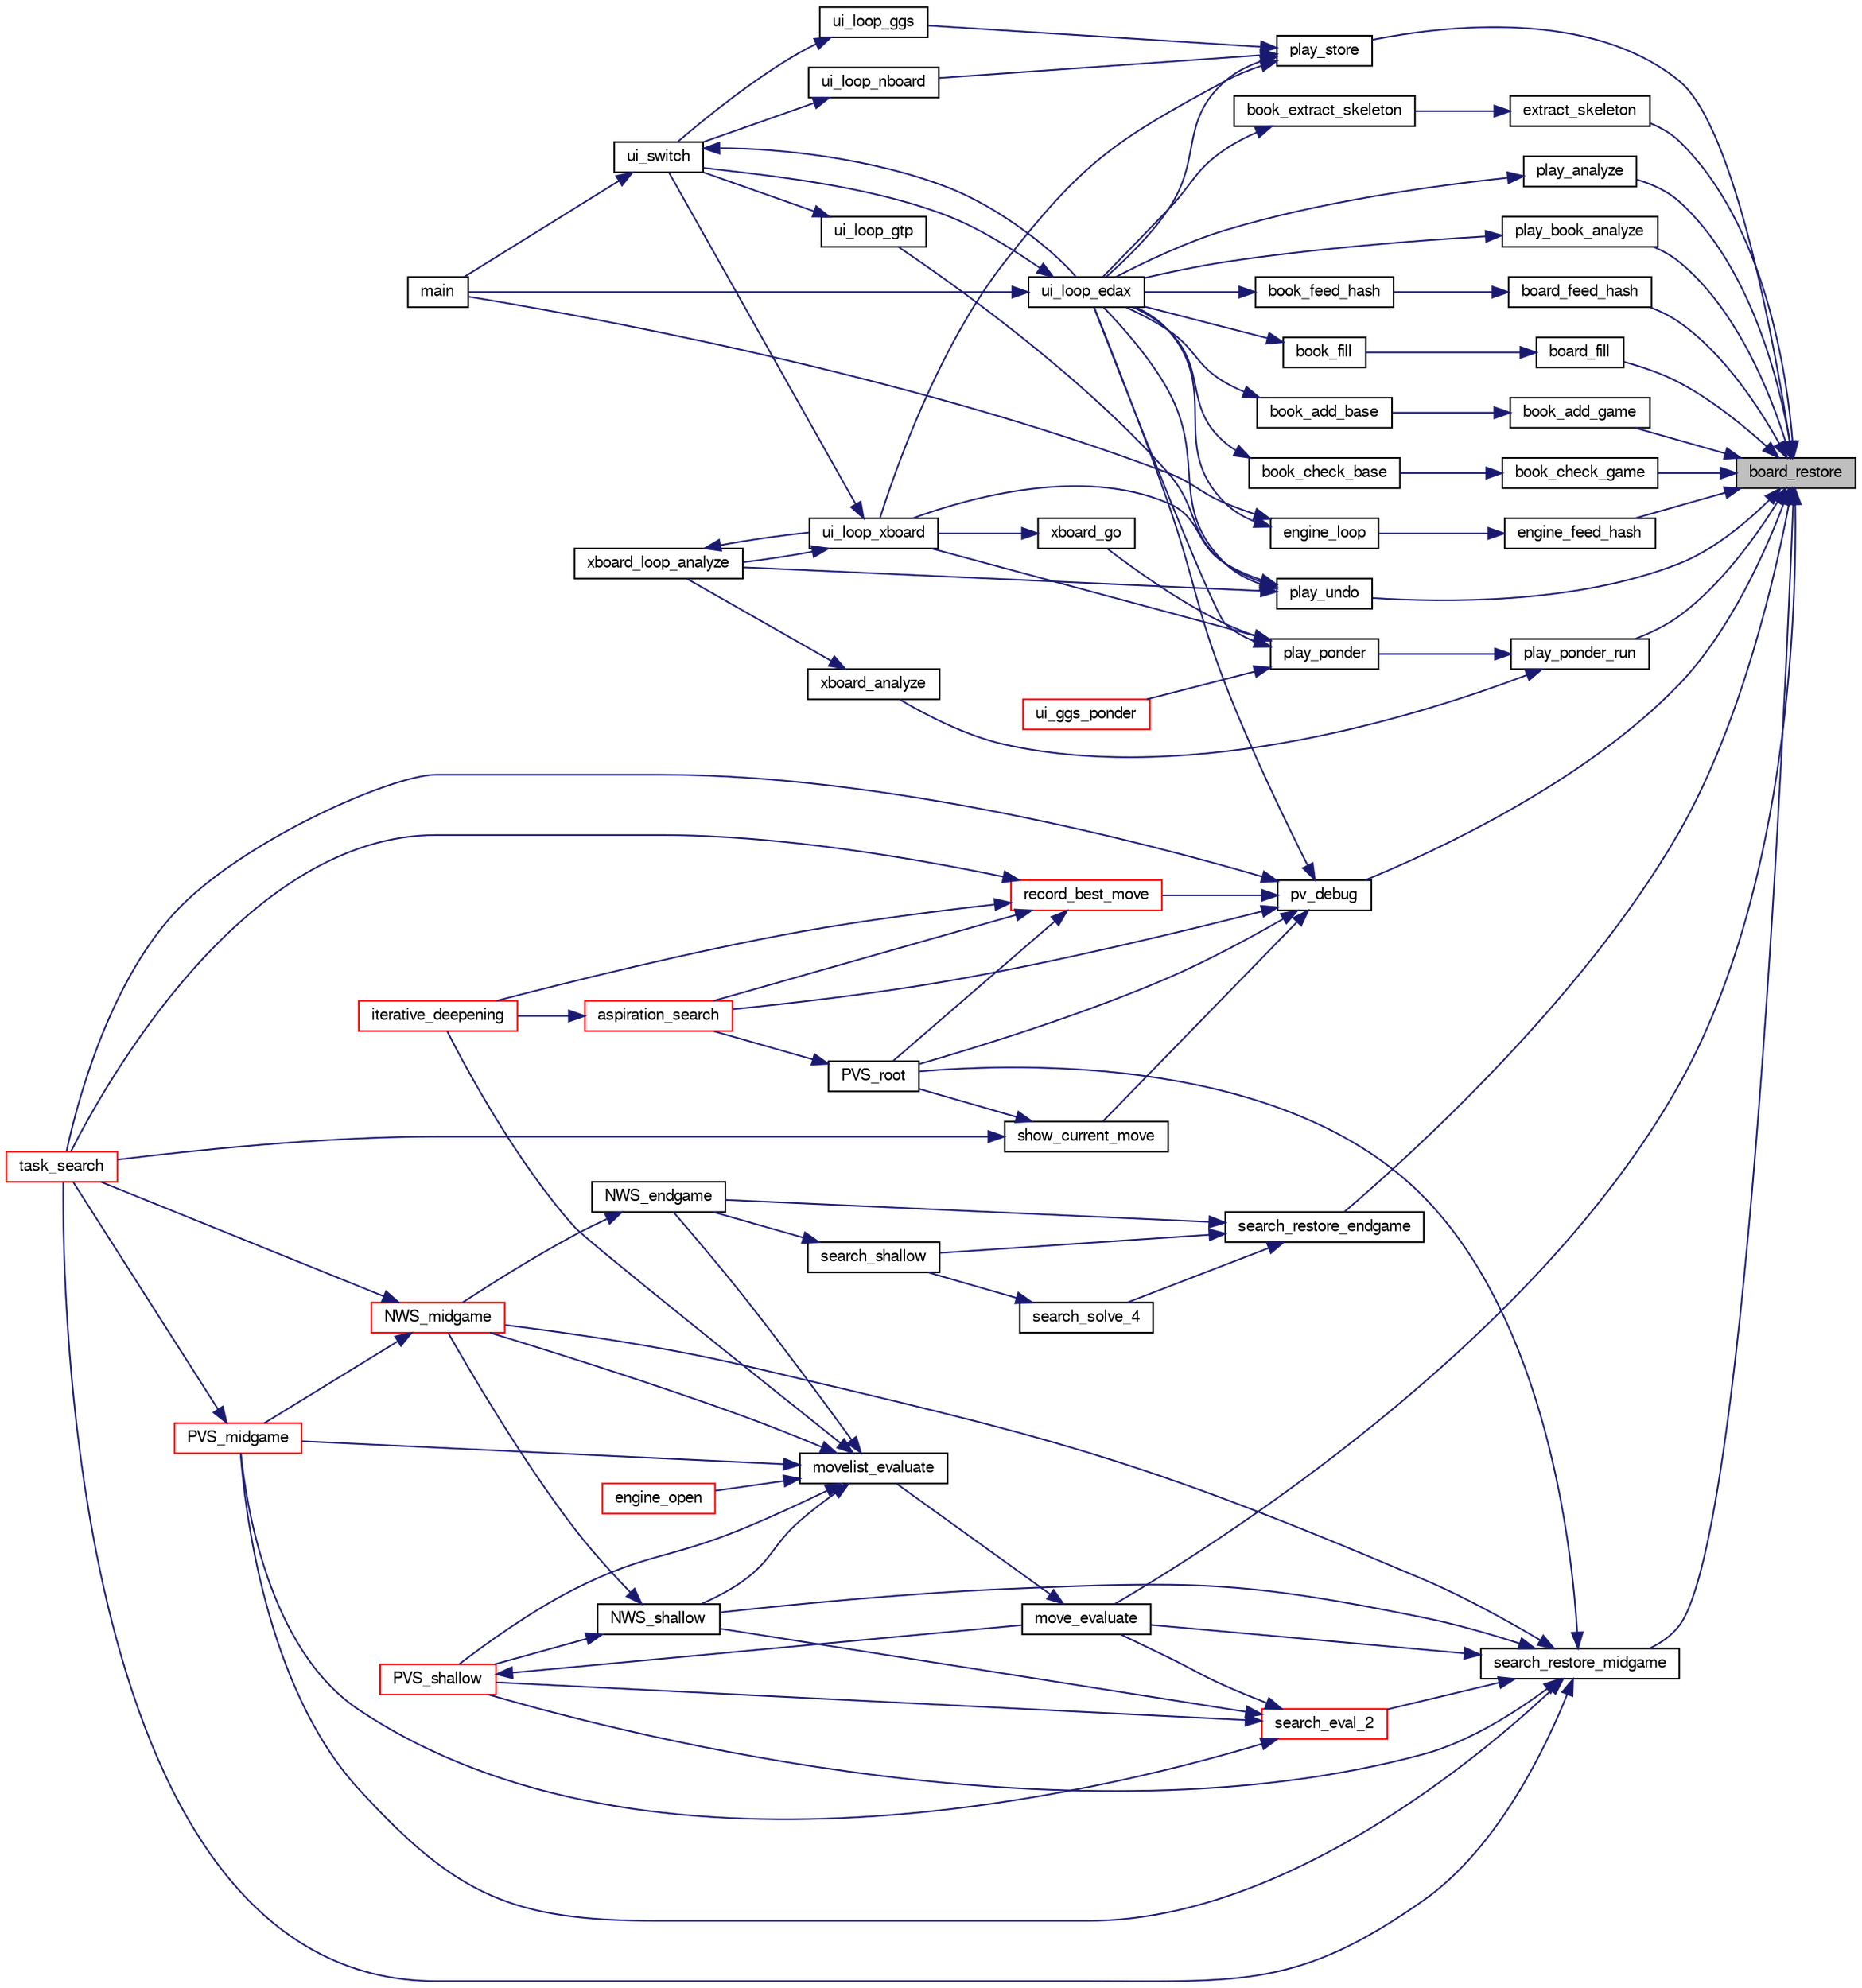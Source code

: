 digraph "board_restore"
{
 // LATEX_PDF_SIZE
  bgcolor="transparent";
  edge [fontname="FreeSans",fontsize="10",labelfontname="FreeSans",labelfontsize="10"];
  node [fontname="FreeSans",fontsize="10",shape=record];
  rankdir="RL";
  Node1 [label="board_restore",height=0.2,width=0.4,color="black", fillcolor="grey75", style="filled", fontcolor="black",tooltip="Restore a board."];
  Node1 -> Node2 [dir="back",color="midnightblue",fontsize="10",style="solid",fontname="FreeSans"];
  Node2 [label="board_feed_hash",height=0.2,width=0.4,color="black",URL="$book_8c.html#a9c0c6a1b902182109525eb3e10db7cad",tooltip="Feed hash from a position."];
  Node2 -> Node3 [dir="back",color="midnightblue",fontsize="10",style="solid",fontname="FreeSans"];
  Node3 [label="book_feed_hash",height=0.2,width=0.4,color="black",URL="$book_8c.html#aab16bca1d8010c87a6c1fbca9497657c",tooltip="feed hash table from the opening book."];
  Node3 -> Node4 [dir="back",color="midnightblue",fontsize="10",style="solid",fontname="FreeSans"];
  Node4 [label="ui_loop_edax",height=0.2,width=0.4,color="black",URL="$edax_8c.html#a2354b96c7688bae32bedb6203d672f50",tooltip="Loop event."];
  Node4 -> Node5 [dir="back",color="midnightblue",fontsize="10",style="solid",fontname="FreeSans"];
  Node5 [label="main",height=0.2,width=0.4,color="black",URL="$main_8c.html#a3c04138a5bfe5d72780bb7e82a18e627",tooltip="edax main function."];
  Node4 -> Node6 [dir="back",color="midnightblue",fontsize="10",style="solid",fontname="FreeSans"];
  Node6 [label="ui_switch",height=0.2,width=0.4,color="black",URL="$ui_8c.html#a4234d6b0fd690186ef0ec2fc2eba2d4d",tooltip="Switch between different User Interface."];
  Node6 -> Node5 [dir="back",color="midnightblue",fontsize="10",style="solid",fontname="FreeSans"];
  Node6 -> Node4 [dir="back",color="midnightblue",fontsize="10",style="solid",fontname="FreeSans"];
  Node1 -> Node7 [dir="back",color="midnightblue",fontsize="10",style="solid",fontname="FreeSans"];
  Node7 [label="board_fill",height=0.2,width=0.4,color="black",URL="$book_8c.html#abdce4d74200559a64a4a498f952cfe96",tooltip="Fill the opening book."];
  Node7 -> Node8 [dir="back",color="midnightblue",fontsize="10",style="solid",fontname="FreeSans"];
  Node8 [label="book_fill",height=0.2,width=0.4,color="black",URL="$book_8c.html#a8b077347609455ad7b3647212dde9cff",tooltip="Fill a book."];
  Node8 -> Node4 [dir="back",color="midnightblue",fontsize="10",style="solid",fontname="FreeSans"];
  Node1 -> Node9 [dir="back",color="midnightblue",fontsize="10",style="solid",fontname="FreeSans"];
  Node9 [label="book_add_game",height=0.2,width=0.4,color="black",URL="$book_8c.html#aea8461bde1df7dad3d55f9589c1ed586",tooltip="Add positions from a game."];
  Node9 -> Node10 [dir="back",color="midnightblue",fontsize="10",style="solid",fontname="FreeSans"];
  Node10 [label="book_add_base",height=0.2,width=0.4,color="black",URL="$book_8c.html#af1d5717ff0e5c8adb16ec5f86197cc33",tooltip="Add positions from a game database."];
  Node10 -> Node4 [dir="back",color="midnightblue",fontsize="10",style="solid",fontname="FreeSans"];
  Node1 -> Node11 [dir="back",color="midnightblue",fontsize="10",style="solid",fontname="FreeSans"];
  Node11 [label="book_check_game",height=0.2,width=0.4,color="black",URL="$book_8c.html#a8996ed1153616ffa18e6819b88e106c9",tooltip="Check positions from a game."];
  Node11 -> Node12 [dir="back",color="midnightblue",fontsize="10",style="solid",fontname="FreeSans"];
  Node12 [label="book_check_base",height=0.2,width=0.4,color="black",URL="$book_8c.html#a1a212c1d3af5bc7a9183a3de0ab9cb90",tooltip="Check positions from a game database."];
  Node12 -> Node4 [dir="back",color="midnightblue",fontsize="10",style="solid",fontname="FreeSans"];
  Node1 -> Node13 [dir="back",color="midnightblue",fontsize="10",style="solid",fontname="FreeSans"];
  Node13 [label="engine_feed_hash",height=0.2,width=0.4,color="black",URL="$cassio_8c.html#ae2cc32f6d429a43d8a5b05db74112cc1",tooltip="feed hash table"];
  Node13 -> Node14 [dir="back",color="midnightblue",fontsize="10",style="solid",fontname="FreeSans"];
  Node14 [label="engine_loop",height=0.2,width=0.4,color="black",URL="$cassio_8c.html#a3c5b977358cdb105de103ac2c2829f01",tooltip="Loop event."];
  Node14 -> Node5 [dir="back",color="midnightblue",fontsize="10",style="solid",fontname="FreeSans"];
  Node14 -> Node4 [dir="back",color="midnightblue",fontsize="10",style="solid",fontname="FreeSans"];
  Node1 -> Node15 [dir="back",color="midnightblue",fontsize="10",style="solid",fontname="FreeSans"];
  Node15 [label="extract_skeleton",height=0.2,width=0.4,color="black",URL="$book_8c.html#a65253e739b9201531bad8dc071d24d11",tooltip="Extract book lines to a game base."];
  Node15 -> Node16 [dir="back",color="midnightblue",fontsize="10",style="solid",fontname="FreeSans"];
  Node16 [label="book_extract_skeleton",height=0.2,width=0.4,color="black",URL="$book_8c.html#acf1637f23cf5986972b991bcad5c20d8",tooltip="Extract book draws to a game base."];
  Node16 -> Node4 [dir="back",color="midnightblue",fontsize="10",style="solid",fontname="FreeSans"];
  Node1 -> Node17 [dir="back",color="midnightblue",fontsize="10",style="solid",fontname="FreeSans"];
  Node17 [label="move_evaluate",height=0.2,width=0.4,color="black",URL="$move_8c.html#a57eefc66553dd853ba6a21d3d6abb3e0",tooltip="Evaluate a list of move."];
  Node17 -> Node18 [dir="back",color="midnightblue",fontsize="10",style="solid",fontname="FreeSans"];
  Node18 [label="movelist_evaluate",height=0.2,width=0.4,color="black",URL="$move_8c.html#a9b4b1c7be1b237198713f0355f60fe28",tooltip="Evaluate a list of move in order to sort it."];
  Node18 -> Node19 [dir="back",color="midnightblue",fontsize="10",style="solid",fontname="FreeSans"];
  Node19 [label="engine_open",height=0.2,width=0.4,color="red",URL="$cassio_8c.html#a9ff171085ccae4be6241cd583028adcf",tooltip="Open search engine."];
  Node18 -> Node22 [dir="back",color="midnightblue",fontsize="10",style="solid",fontname="FreeSans"];
  Node22 [label="iterative_deepening",height=0.2,width=0.4,color="red",URL="$root_8c.html#a0e77250a21e5f5d70917a5356c22f5f3",tooltip="Iterative deepening."];
  Node18 -> Node74 [dir="back",color="midnightblue",fontsize="10",style="solid",fontname="FreeSans"];
  Node74 [label="NWS_endgame",height=0.2,width=0.4,color="black",URL="$endgame_8c.html#a3a2fd5b24cddcf17f9b29921bbf9ec57",tooltip="Evaluate an endgame position with a Null Window Search algorithm."];
  Node74 -> Node75 [dir="back",color="midnightblue",fontsize="10",style="solid",fontname="FreeSans"];
  Node75 [label="NWS_midgame",height=0.2,width=0.4,color="red",URL="$midgame_8c.html#a124e89d53abb00ee28a9f3135b5682dc",tooltip="Evaluate a midgame position with a Null Window Search algorithm."];
  Node75 -> Node76 [dir="back",color="midnightblue",fontsize="10",style="solid",fontname="FreeSans"];
  Node76 [label="PVS_midgame",height=0.2,width=0.4,color="red",URL="$midgame_8c.html#a356424012da8237d13afb64450c0fb33",tooltip="Evaluate a position with a deep Principal Variation Search algorithm."];
  Node76 -> Node80 [dir="back",color="midnightblue",fontsize="10",style="solid",fontname="FreeSans"];
  Node80 [label="task_search",height=0.2,width=0.4,color="red",URL="$ybwc_8c.html#aaa4fc1461e78cd5569318f9e19399e50",tooltip="A parallel search within a Task structure."];
  Node75 -> Node80 [dir="back",color="midnightblue",fontsize="10",style="solid",fontname="FreeSans"];
  Node18 -> Node75 [dir="back",color="midnightblue",fontsize="10",style="solid",fontname="FreeSans"];
  Node18 -> Node91 [dir="back",color="midnightblue",fontsize="10",style="solid",fontname="FreeSans"];
  Node91 [label="NWS_shallow",height=0.2,width=0.4,color="black",URL="$midgame_8c.html#af1a84e98330ad790762f316451f36067",tooltip="Evaluate a midgame position with a Null Window Search algorithm."];
  Node91 -> Node75 [dir="back",color="midnightblue",fontsize="10",style="solid",fontname="FreeSans"];
  Node91 -> Node92 [dir="back",color="midnightblue",fontsize="10",style="solid",fontname="FreeSans"];
  Node92 [label="PVS_shallow",height=0.2,width=0.4,color="red",URL="$midgame_8c.html#a3d850972578e626b2a9d566152b681f5",tooltip="Evaluate a midgame position at shallow depth."];
  Node92 -> Node17 [dir="back",color="midnightblue",fontsize="10",style="solid",fontname="FreeSans"];
  Node18 -> Node76 [dir="back",color="midnightblue",fontsize="10",style="solid",fontname="FreeSans"];
  Node18 -> Node92 [dir="back",color="midnightblue",fontsize="10",style="solid",fontname="FreeSans"];
  Node1 -> Node36 [dir="back",color="midnightblue",fontsize="10",style="solid",fontname="FreeSans"];
  Node36 [label="play_analyze",height=0.2,width=0.4,color="black",URL="$play_8c.html#a32624a895b8cf4ec475a8de0ee5df3a1",tooltip="Analyze a played game."];
  Node36 -> Node4 [dir="back",color="midnightblue",fontsize="10",style="solid",fontname="FreeSans"];
  Node1 -> Node97 [dir="back",color="midnightblue",fontsize="10",style="solid",fontname="FreeSans"];
  Node97 [label="play_book_analyze",height=0.2,width=0.4,color="black",URL="$play_8c.html#a59d1d9b9a031ed112e8c41798c8b9eee",tooltip="Analyze a played game."];
  Node97 -> Node4 [dir="back",color="midnightblue",fontsize="10",style="solid",fontname="FreeSans"];
  Node1 -> Node48 [dir="back",color="midnightblue",fontsize="10",style="solid",fontname="FreeSans"];
  Node48 [label="play_ponder_run",height=0.2,width=0.4,color="black",URL="$play_8c.html#a6a826d8e8634b46e269daeed05de785c",tooltip="do ponderation."];
  Node48 -> Node49 [dir="back",color="midnightblue",fontsize="10",style="solid",fontname="FreeSans"];
  Node49 [label="play_ponder",height=0.2,width=0.4,color="black",URL="$play_8c.html#a391455b9715193a13afe7d863734893f",tooltip="Ponder."];
  Node49 -> Node50 [dir="back",color="midnightblue",fontsize="10",style="solid",fontname="FreeSans"];
  Node50 [label="ui_ggs_ponder",height=0.2,width=0.4,color="red",URL="$ggs_8c.html#acd83ffbed6d799eebb5ba51884f7f376",tooltip="ui_ggs_ponder"];
  Node49 -> Node4 [dir="back",color="midnightblue",fontsize="10",style="solid",fontname="FreeSans"];
  Node49 -> Node45 [dir="back",color="midnightblue",fontsize="10",style="solid",fontname="FreeSans"];
  Node45 [label="ui_loop_xboard",height=0.2,width=0.4,color="black",URL="$ui_8h.html#af80ec70d3d08eb4c17c84d3997aaba0f",tooltip="Loop event."];
  Node45 -> Node6 [dir="back",color="midnightblue",fontsize="10",style="solid",fontname="FreeSans"];
  Node45 -> Node46 [dir="back",color="midnightblue",fontsize="10",style="solid",fontname="FreeSans"];
  Node46 [label="xboard_loop_analyze",height=0.2,width=0.4,color="black",URL="$xboard_8c.html#a6ec4f7e4a6e59e32b5eb95b566f098c8",tooltip="Analyze."];
  Node46 -> Node45 [dir="back",color="midnightblue",fontsize="10",style="solid",fontname="FreeSans"];
  Node49 -> Node44 [dir="back",color="midnightblue",fontsize="10",style="solid",fontname="FreeSans"];
  Node44 [label="xboard_go",height=0.2,width=0.4,color="black",URL="$xboard_8c.html#ac3cbe43d38c75f78ef60f463f91bf3fe",tooltip=" "];
  Node44 -> Node45 [dir="back",color="midnightblue",fontsize="10",style="solid",fontname="FreeSans"];
  Node48 -> Node51 [dir="back",color="midnightblue",fontsize="10",style="solid",fontname="FreeSans"];
  Node51 [label="xboard_analyze",height=0.2,width=0.4,color="black",URL="$xboard_8c.html#a213bcf9938dc33b50c60576920dbecda",tooltip="Analyze."];
  Node51 -> Node46 [dir="back",color="midnightblue",fontsize="10",style="solid",fontname="FreeSans"];
  Node1 -> Node62 [dir="back",color="midnightblue",fontsize="10",style="solid",fontname="FreeSans"];
  Node62 [label="play_store",height=0.2,width=0.4,color="black",URL="$play_8c.html#a050579c3f94a2d5990bc186369ad7980",tooltip="store the game into the opening book"];
  Node62 -> Node4 [dir="back",color="midnightblue",fontsize="10",style="solid",fontname="FreeSans"];
  Node62 -> Node40 [dir="back",color="midnightblue",fontsize="10",style="solid",fontname="FreeSans"];
  Node40 [label="ui_loop_ggs",height=0.2,width=0.4,color="black",URL="$ggs_8c.html#a245d5c8f964506584b8d505c7305eb94",tooltip="ui_loop_ggs"];
  Node40 -> Node6 [dir="back",color="midnightblue",fontsize="10",style="solid",fontname="FreeSans"];
  Node62 -> Node43 [dir="back",color="midnightblue",fontsize="10",style="solid",fontname="FreeSans"];
  Node43 [label="ui_loop_nboard",height=0.2,width=0.4,color="black",URL="$nboard_8c.html#a13ec69450a157e8cbf526b11d1a27be6",tooltip="Loop event."];
  Node43 -> Node6 [dir="back",color="midnightblue",fontsize="10",style="solid",fontname="FreeSans"];
  Node62 -> Node45 [dir="back",color="midnightblue",fontsize="10",style="solid",fontname="FreeSans"];
  Node1 -> Node98 [dir="back",color="midnightblue",fontsize="10",style="solid",fontname="FreeSans"];
  Node98 [label="play_undo",height=0.2,width=0.4,color="black",URL="$play_8c.html#ad882a4aab00428deb1159a896b46884e",tooltip="Undo a move."];
  Node98 -> Node4 [dir="back",color="midnightblue",fontsize="10",style="solid",fontname="FreeSans"];
  Node98 -> Node42 [dir="back",color="midnightblue",fontsize="10",style="solid",fontname="FreeSans"];
  Node42 [label="ui_loop_gtp",height=0.2,width=0.4,color="black",URL="$gtp_8c.html#aa036470059be60da73acd63418093e1e",tooltip="Loop event."];
  Node42 -> Node6 [dir="back",color="midnightblue",fontsize="10",style="solid",fontname="FreeSans"];
  Node98 -> Node45 [dir="back",color="midnightblue",fontsize="10",style="solid",fontname="FreeSans"];
  Node98 -> Node46 [dir="back",color="midnightblue",fontsize="10",style="solid",fontname="FreeSans"];
  Node1 -> Node99 [dir="back",color="midnightblue",fontsize="10",style="solid",fontname="FreeSans"];
  Node99 [label="pv_debug",height=0.2,width=0.4,color="black",URL="$root_8c.html#a8441d8c906b98e56eb99fcb351ce6a14",tooltip="Debug PV."];
  Node99 -> Node79 [dir="back",color="midnightblue",fontsize="10",style="solid",fontname="FreeSans"];
  Node79 [label="aspiration_search",height=0.2,width=0.4,color="red",URL="$root_8c.html#ad7e7acc5e26be0248b45eff34678ee3b",tooltip="Aspiration window."];
  Node79 -> Node22 [dir="back",color="midnightblue",fontsize="10",style="solid",fontname="FreeSans"];
  Node99 -> Node78 [dir="back",color="midnightblue",fontsize="10",style="solid",fontname="FreeSans"];
  Node78 [label="PVS_root",height=0.2,width=0.4,color="black",URL="$root_8c.html#a1367650ce57b9632f862da187074edb7",tooltip="Principal Variation Search algorithm at the root of the tree."];
  Node78 -> Node79 [dir="back",color="midnightblue",fontsize="10",style="solid",fontname="FreeSans"];
  Node99 -> Node94 [dir="back",color="midnightblue",fontsize="10",style="solid",fontname="FreeSans"];
  Node94 [label="record_best_move",height=0.2,width=0.4,color="red",URL="$root_8c.html#ae557ecf41efe8b033969349603c765e2",tooltip="Record best move."];
  Node94 -> Node79 [dir="back",color="midnightblue",fontsize="10",style="solid",fontname="FreeSans"];
  Node94 -> Node22 [dir="back",color="midnightblue",fontsize="10",style="solid",fontname="FreeSans"];
  Node94 -> Node78 [dir="back",color="midnightblue",fontsize="10",style="solid",fontname="FreeSans"];
  Node94 -> Node80 [dir="back",color="midnightblue",fontsize="10",style="solid",fontname="FreeSans"];
  Node99 -> Node100 [dir="back",color="midnightblue",fontsize="10",style="solid",fontname="FreeSans"];
  Node100 [label="show_current_move",height=0.2,width=0.4,color="black",URL="$root_8c.html#aa321c37f43d4be74003cc093bae04c0a",tooltip=" "];
  Node100 -> Node78 [dir="back",color="midnightblue",fontsize="10",style="solid",fontname="FreeSans"];
  Node100 -> Node80 [dir="back",color="midnightblue",fontsize="10",style="solid",fontname="FreeSans"];
  Node99 -> Node80 [dir="back",color="midnightblue",fontsize="10",style="solid",fontname="FreeSans"];
  Node99 -> Node4 [dir="back",color="midnightblue",fontsize="10",style="solid",fontname="FreeSans"];
  Node1 -> Node101 [dir="back",color="midnightblue",fontsize="10",style="solid",fontname="FreeSans"];
  Node101 [label="search_restore_endgame",height=0.2,width=0.4,color="black",URL="$search_8c.html#a60c52ba7cb99b9524c81bb2efdd6bff8",tooltip="Restore the search state as before a move."];
  Node101 -> Node74 [dir="back",color="midnightblue",fontsize="10",style="solid",fontname="FreeSans"];
  Node101 -> Node102 [dir="back",color="midnightblue",fontsize="10",style="solid",fontname="FreeSans"];
  Node102 [label="search_shallow",height=0.2,width=0.4,color="black",URL="$endgame_8c.html#ac96f36afea5ad7a93d9f729e45bd75c7",tooltip="Evaluate a position using a shallow NWS."];
  Node102 -> Node74 [dir="back",color="midnightblue",fontsize="10",style="solid",fontname="FreeSans"];
  Node101 -> Node103 [dir="back",color="midnightblue",fontsize="10",style="solid",fontname="FreeSans"];
  Node103 [label="search_solve_4",height=0.2,width=0.4,color="black",URL="$endgame_8c.html#aff267e11d577b0aada13623ab8b2d870",tooltip="Get the final score."];
  Node103 -> Node102 [dir="back",color="midnightblue",fontsize="10",style="solid",fontname="FreeSans"];
  Node1 -> Node104 [dir="back",color="midnightblue",fontsize="10",style="solid",fontname="FreeSans"];
  Node104 [label="search_restore_midgame",height=0.2,width=0.4,color="black",URL="$search_8c.html#a8ee87f18a6108894aecb6f0cda99fcf8",tooltip="Restore the search state as before a move."];
  Node104 -> Node17 [dir="back",color="midnightblue",fontsize="10",style="solid",fontname="FreeSans"];
  Node104 -> Node75 [dir="back",color="midnightblue",fontsize="10",style="solid",fontname="FreeSans"];
  Node104 -> Node91 [dir="back",color="midnightblue",fontsize="10",style="solid",fontname="FreeSans"];
  Node104 -> Node76 [dir="back",color="midnightblue",fontsize="10",style="solid",fontname="FreeSans"];
  Node104 -> Node78 [dir="back",color="midnightblue",fontsize="10",style="solid",fontname="FreeSans"];
  Node104 -> Node92 [dir="back",color="midnightblue",fontsize="10",style="solid",fontname="FreeSans"];
  Node104 -> Node105 [dir="back",color="midnightblue",fontsize="10",style="solid",fontname="FreeSans"];
  Node105 [label="search_eval_2",height=0.2,width=0.4,color="red",URL="$midgame_8c.html#a0092a1393b937f326dfa91ff24c7f72a",tooltip="Evaluate a position at depth 2."];
  Node105 -> Node17 [dir="back",color="midnightblue",fontsize="10",style="solid",fontname="FreeSans"];
  Node105 -> Node91 [dir="back",color="midnightblue",fontsize="10",style="solid",fontname="FreeSans"];
  Node105 -> Node76 [dir="back",color="midnightblue",fontsize="10",style="solid",fontname="FreeSans"];
  Node105 -> Node92 [dir="back",color="midnightblue",fontsize="10",style="solid",fontname="FreeSans"];
  Node104 -> Node80 [dir="back",color="midnightblue",fontsize="10",style="solid",fontname="FreeSans"];
}
